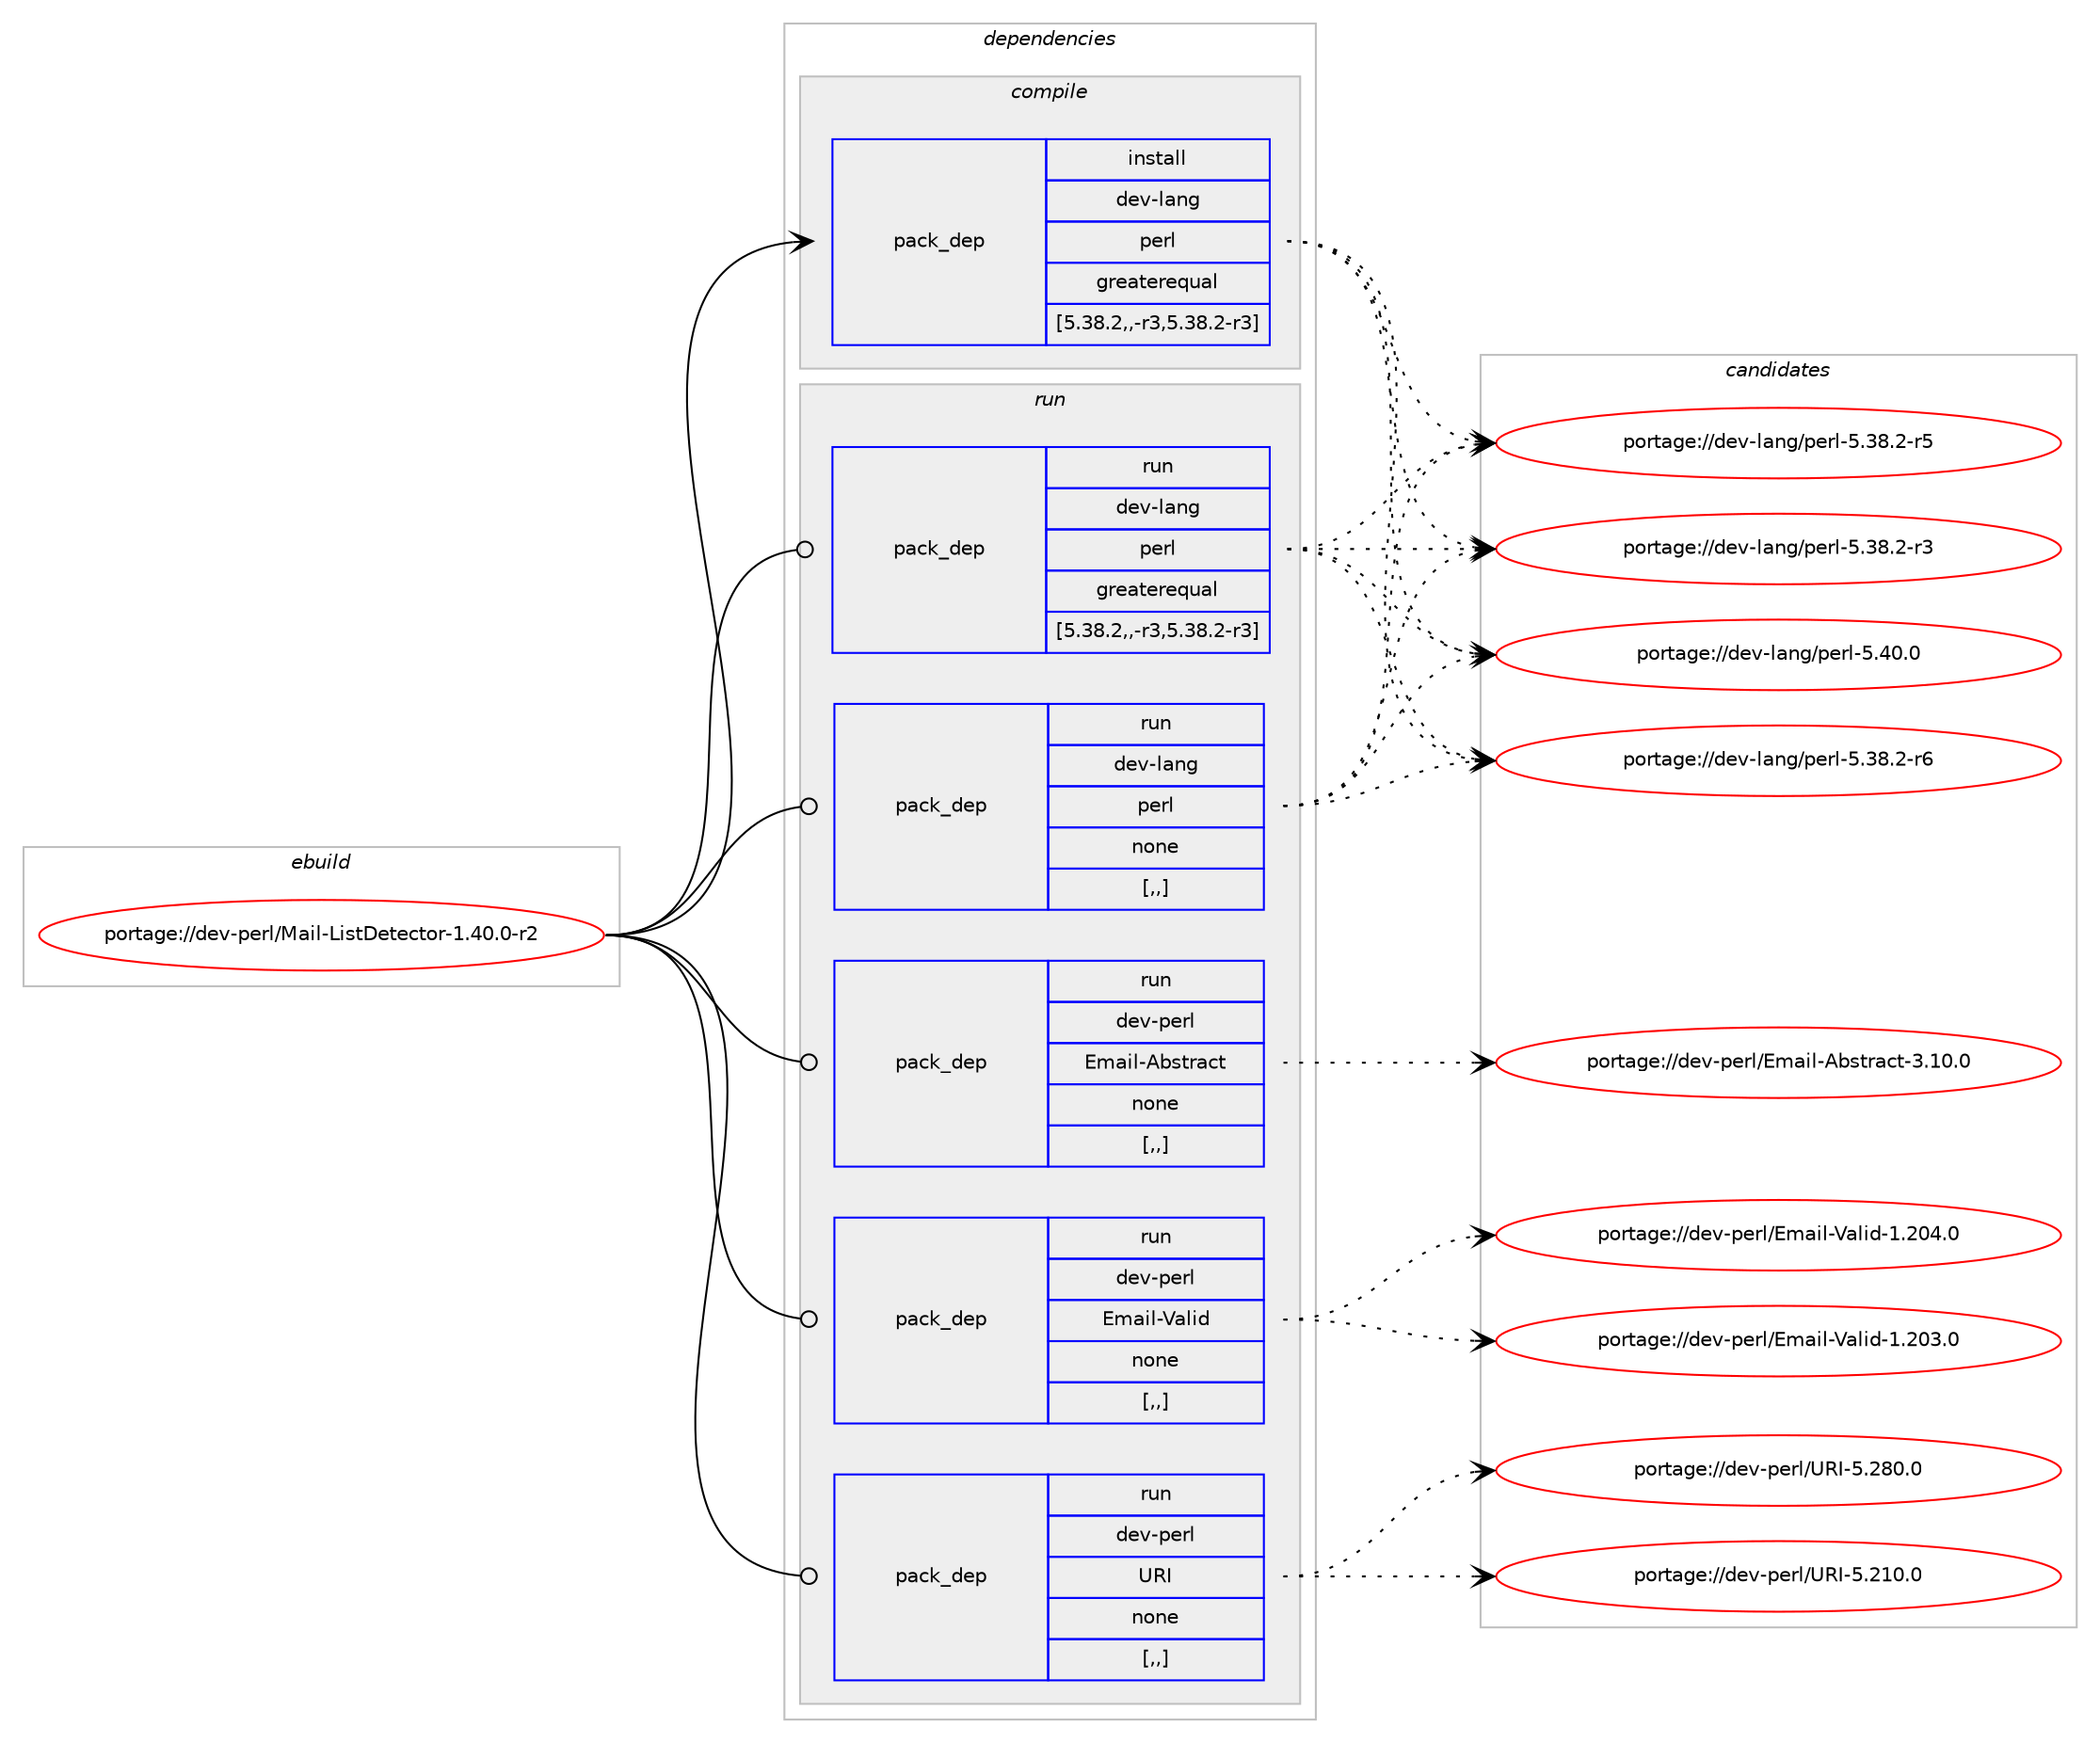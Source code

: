 digraph prolog {

# *************
# Graph options
# *************

newrank=true;
concentrate=true;
compound=true;
graph [rankdir=LR,fontname=Helvetica,fontsize=10,ranksep=1.5];#, ranksep=2.5, nodesep=0.2];
edge  [arrowhead=vee];
node  [fontname=Helvetica,fontsize=10];

# **********
# The ebuild
# **********

subgraph cluster_leftcol {
color=gray;
label=<<i>ebuild</i>>;
id [label="portage://dev-perl/Mail-ListDetector-1.40.0-r2", color=red, width=4, href="../dev-perl/Mail-ListDetector-1.40.0-r2.svg"];
}

# ****************
# The dependencies
# ****************

subgraph cluster_midcol {
color=gray;
label=<<i>dependencies</i>>;
subgraph cluster_compile {
fillcolor="#eeeeee";
style=filled;
label=<<i>compile</i>>;
subgraph pack101520 {
dependency132621 [label=<<TABLE BORDER="0" CELLBORDER="1" CELLSPACING="0" CELLPADDING="4" WIDTH="220"><TR><TD ROWSPAN="6" CELLPADDING="30">pack_dep</TD></TR><TR><TD WIDTH="110">install</TD></TR><TR><TD>dev-lang</TD></TR><TR><TD>perl</TD></TR><TR><TD>greaterequal</TD></TR><TR><TD>[5.38.2,,-r3,5.38.2-r3]</TD></TR></TABLE>>, shape=none, color=blue];
}
id:e -> dependency132621:w [weight=20,style="solid",arrowhead="vee"];
}
subgraph cluster_compileandrun {
fillcolor="#eeeeee";
style=filled;
label=<<i>compile and run</i>>;
}
subgraph cluster_run {
fillcolor="#eeeeee";
style=filled;
label=<<i>run</i>>;
subgraph pack101521 {
dependency132622 [label=<<TABLE BORDER="0" CELLBORDER="1" CELLSPACING="0" CELLPADDING="4" WIDTH="220"><TR><TD ROWSPAN="6" CELLPADDING="30">pack_dep</TD></TR><TR><TD WIDTH="110">run</TD></TR><TR><TD>dev-lang</TD></TR><TR><TD>perl</TD></TR><TR><TD>greaterequal</TD></TR><TR><TD>[5.38.2,,-r3,5.38.2-r3]</TD></TR></TABLE>>, shape=none, color=blue];
}
id:e -> dependency132622:w [weight=20,style="solid",arrowhead="odot"];
subgraph pack101522 {
dependency132623 [label=<<TABLE BORDER="0" CELLBORDER="1" CELLSPACING="0" CELLPADDING="4" WIDTH="220"><TR><TD ROWSPAN="6" CELLPADDING="30">pack_dep</TD></TR><TR><TD WIDTH="110">run</TD></TR><TR><TD>dev-lang</TD></TR><TR><TD>perl</TD></TR><TR><TD>none</TD></TR><TR><TD>[,,]</TD></TR></TABLE>>, shape=none, color=blue];
}
id:e -> dependency132623:w [weight=20,style="solid",arrowhead="odot"];
subgraph pack101523 {
dependency132624 [label=<<TABLE BORDER="0" CELLBORDER="1" CELLSPACING="0" CELLPADDING="4" WIDTH="220"><TR><TD ROWSPAN="6" CELLPADDING="30">pack_dep</TD></TR><TR><TD WIDTH="110">run</TD></TR><TR><TD>dev-perl</TD></TR><TR><TD>Email-Abstract</TD></TR><TR><TD>none</TD></TR><TR><TD>[,,]</TD></TR></TABLE>>, shape=none, color=blue];
}
id:e -> dependency132624:w [weight=20,style="solid",arrowhead="odot"];
subgraph pack101524 {
dependency132625 [label=<<TABLE BORDER="0" CELLBORDER="1" CELLSPACING="0" CELLPADDING="4" WIDTH="220"><TR><TD ROWSPAN="6" CELLPADDING="30">pack_dep</TD></TR><TR><TD WIDTH="110">run</TD></TR><TR><TD>dev-perl</TD></TR><TR><TD>Email-Valid</TD></TR><TR><TD>none</TD></TR><TR><TD>[,,]</TD></TR></TABLE>>, shape=none, color=blue];
}
id:e -> dependency132625:w [weight=20,style="solid",arrowhead="odot"];
subgraph pack101525 {
dependency132626 [label=<<TABLE BORDER="0" CELLBORDER="1" CELLSPACING="0" CELLPADDING="4" WIDTH="220"><TR><TD ROWSPAN="6" CELLPADDING="30">pack_dep</TD></TR><TR><TD WIDTH="110">run</TD></TR><TR><TD>dev-perl</TD></TR><TR><TD>URI</TD></TR><TR><TD>none</TD></TR><TR><TD>[,,]</TD></TR></TABLE>>, shape=none, color=blue];
}
id:e -> dependency132626:w [weight=20,style="solid",arrowhead="odot"];
}
}

# **************
# The candidates
# **************

subgraph cluster_choices {
rank=same;
color=gray;
label=<<i>candidates</i>>;

subgraph choice101520 {
color=black;
nodesep=1;
choice10010111845108971101034711210111410845534652484648 [label="portage://dev-lang/perl-5.40.0", color=red, width=4,href="../dev-lang/perl-5.40.0.svg"];
choice100101118451089711010347112101114108455346515646504511454 [label="portage://dev-lang/perl-5.38.2-r6", color=red, width=4,href="../dev-lang/perl-5.38.2-r6.svg"];
choice100101118451089711010347112101114108455346515646504511453 [label="portage://dev-lang/perl-5.38.2-r5", color=red, width=4,href="../dev-lang/perl-5.38.2-r5.svg"];
choice100101118451089711010347112101114108455346515646504511451 [label="portage://dev-lang/perl-5.38.2-r3", color=red, width=4,href="../dev-lang/perl-5.38.2-r3.svg"];
dependency132621:e -> choice10010111845108971101034711210111410845534652484648:w [style=dotted,weight="100"];
dependency132621:e -> choice100101118451089711010347112101114108455346515646504511454:w [style=dotted,weight="100"];
dependency132621:e -> choice100101118451089711010347112101114108455346515646504511453:w [style=dotted,weight="100"];
dependency132621:e -> choice100101118451089711010347112101114108455346515646504511451:w [style=dotted,weight="100"];
}
subgraph choice101521 {
color=black;
nodesep=1;
choice10010111845108971101034711210111410845534652484648 [label="portage://dev-lang/perl-5.40.0", color=red, width=4,href="../dev-lang/perl-5.40.0.svg"];
choice100101118451089711010347112101114108455346515646504511454 [label="portage://dev-lang/perl-5.38.2-r6", color=red, width=4,href="../dev-lang/perl-5.38.2-r6.svg"];
choice100101118451089711010347112101114108455346515646504511453 [label="portage://dev-lang/perl-5.38.2-r5", color=red, width=4,href="../dev-lang/perl-5.38.2-r5.svg"];
choice100101118451089711010347112101114108455346515646504511451 [label="portage://dev-lang/perl-5.38.2-r3", color=red, width=4,href="../dev-lang/perl-5.38.2-r3.svg"];
dependency132622:e -> choice10010111845108971101034711210111410845534652484648:w [style=dotted,weight="100"];
dependency132622:e -> choice100101118451089711010347112101114108455346515646504511454:w [style=dotted,weight="100"];
dependency132622:e -> choice100101118451089711010347112101114108455346515646504511453:w [style=dotted,weight="100"];
dependency132622:e -> choice100101118451089711010347112101114108455346515646504511451:w [style=dotted,weight="100"];
}
subgraph choice101522 {
color=black;
nodesep=1;
choice10010111845108971101034711210111410845534652484648 [label="portage://dev-lang/perl-5.40.0", color=red, width=4,href="../dev-lang/perl-5.40.0.svg"];
choice100101118451089711010347112101114108455346515646504511454 [label="portage://dev-lang/perl-5.38.2-r6", color=red, width=4,href="../dev-lang/perl-5.38.2-r6.svg"];
choice100101118451089711010347112101114108455346515646504511453 [label="portage://dev-lang/perl-5.38.2-r5", color=red, width=4,href="../dev-lang/perl-5.38.2-r5.svg"];
choice100101118451089711010347112101114108455346515646504511451 [label="portage://dev-lang/perl-5.38.2-r3", color=red, width=4,href="../dev-lang/perl-5.38.2-r3.svg"];
dependency132623:e -> choice10010111845108971101034711210111410845534652484648:w [style=dotted,weight="100"];
dependency132623:e -> choice100101118451089711010347112101114108455346515646504511454:w [style=dotted,weight="100"];
dependency132623:e -> choice100101118451089711010347112101114108455346515646504511453:w [style=dotted,weight="100"];
dependency132623:e -> choice100101118451089711010347112101114108455346515646504511451:w [style=dotted,weight="100"];
}
subgraph choice101523 {
color=black;
nodesep=1;
choice10010111845112101114108476910997105108456598115116114979911645514649484648 [label="portage://dev-perl/Email-Abstract-3.10.0", color=red, width=4,href="../dev-perl/Email-Abstract-3.10.0.svg"];
dependency132624:e -> choice10010111845112101114108476910997105108456598115116114979911645514649484648:w [style=dotted,weight="100"];
}
subgraph choice101524 {
color=black;
nodesep=1;
choice100101118451121011141084769109971051084586971081051004549465048524648 [label="portage://dev-perl/Email-Valid-1.204.0", color=red, width=4,href="../dev-perl/Email-Valid-1.204.0.svg"];
choice100101118451121011141084769109971051084586971081051004549465048514648 [label="portage://dev-perl/Email-Valid-1.203.0", color=red, width=4,href="../dev-perl/Email-Valid-1.203.0.svg"];
dependency132625:e -> choice100101118451121011141084769109971051084586971081051004549465048524648:w [style=dotted,weight="100"];
dependency132625:e -> choice100101118451121011141084769109971051084586971081051004549465048514648:w [style=dotted,weight="100"];
}
subgraph choice101525 {
color=black;
nodesep=1;
choice10010111845112101114108478582734553465056484648 [label="portage://dev-perl/URI-5.280.0", color=red, width=4,href="../dev-perl/URI-5.280.0.svg"];
choice10010111845112101114108478582734553465049484648 [label="portage://dev-perl/URI-5.210.0", color=red, width=4,href="../dev-perl/URI-5.210.0.svg"];
dependency132626:e -> choice10010111845112101114108478582734553465056484648:w [style=dotted,weight="100"];
dependency132626:e -> choice10010111845112101114108478582734553465049484648:w [style=dotted,weight="100"];
}
}

}
